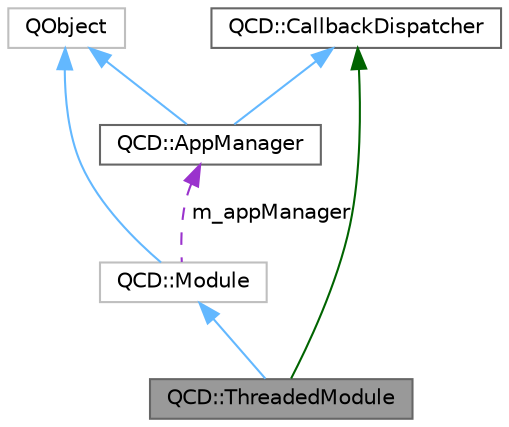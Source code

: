 digraph "QCD::ThreadedModule"
{
 // LATEX_PDF_SIZE
  bgcolor="transparent";
  edge [fontname=Helvetica,fontsize=10,labelfontname=Helvetica,labelfontsize=10];
  node [fontname=Helvetica,fontsize=10,shape=box,height=0.2,width=0.4];
  Node1 [label="QCD::ThreadedModule",height=0.2,width=0.4,color="gray40", fillcolor="grey60", style="filled", fontcolor="black",tooltip="Base class for all threaded modules."];
  Node2 -> Node1 [dir="back",color="steelblue1",style="solid"];
  Node2 [label="QCD::Module",height=0.2,width=0.4,color="grey75", fillcolor="white", style="filled",URL="$classQCD_1_1Module.html",tooltip=" "];
  Node3 -> Node2 [dir="back",color="steelblue1",style="solid"];
  Node3 [label="QObject",height=0.2,width=0.4,color="grey75", fillcolor="white", style="filled",tooltip=" "];
  Node4 -> Node2 [dir="back",color="darkorchid3",style="dashed",label=" m_appManager" ];
  Node4 [label="QCD::AppManager",height=0.2,width=0.4,color="gray40", fillcolor="white", style="filled",URL="$classQCD_1_1AppManager.html",tooltip="Handles coordination and data tunneling across application."];
  Node3 -> Node4 [dir="back",color="steelblue1",style="solid"];
  Node5 -> Node4 [dir="back",color="steelblue1",style="solid"];
  Node5 [label="QCD::CallbackDispatcher",height=0.2,width=0.4,color="gray40", fillcolor="white", style="filled",URL="$classQCD_1_1CallbackDispatcher.html",tooltip="CallbackDispatcher provides a module to register and trigger callbacks based on string identifiers."];
  Node5 -> Node1 [dir="back",color="darkgreen",style="solid"];
}
